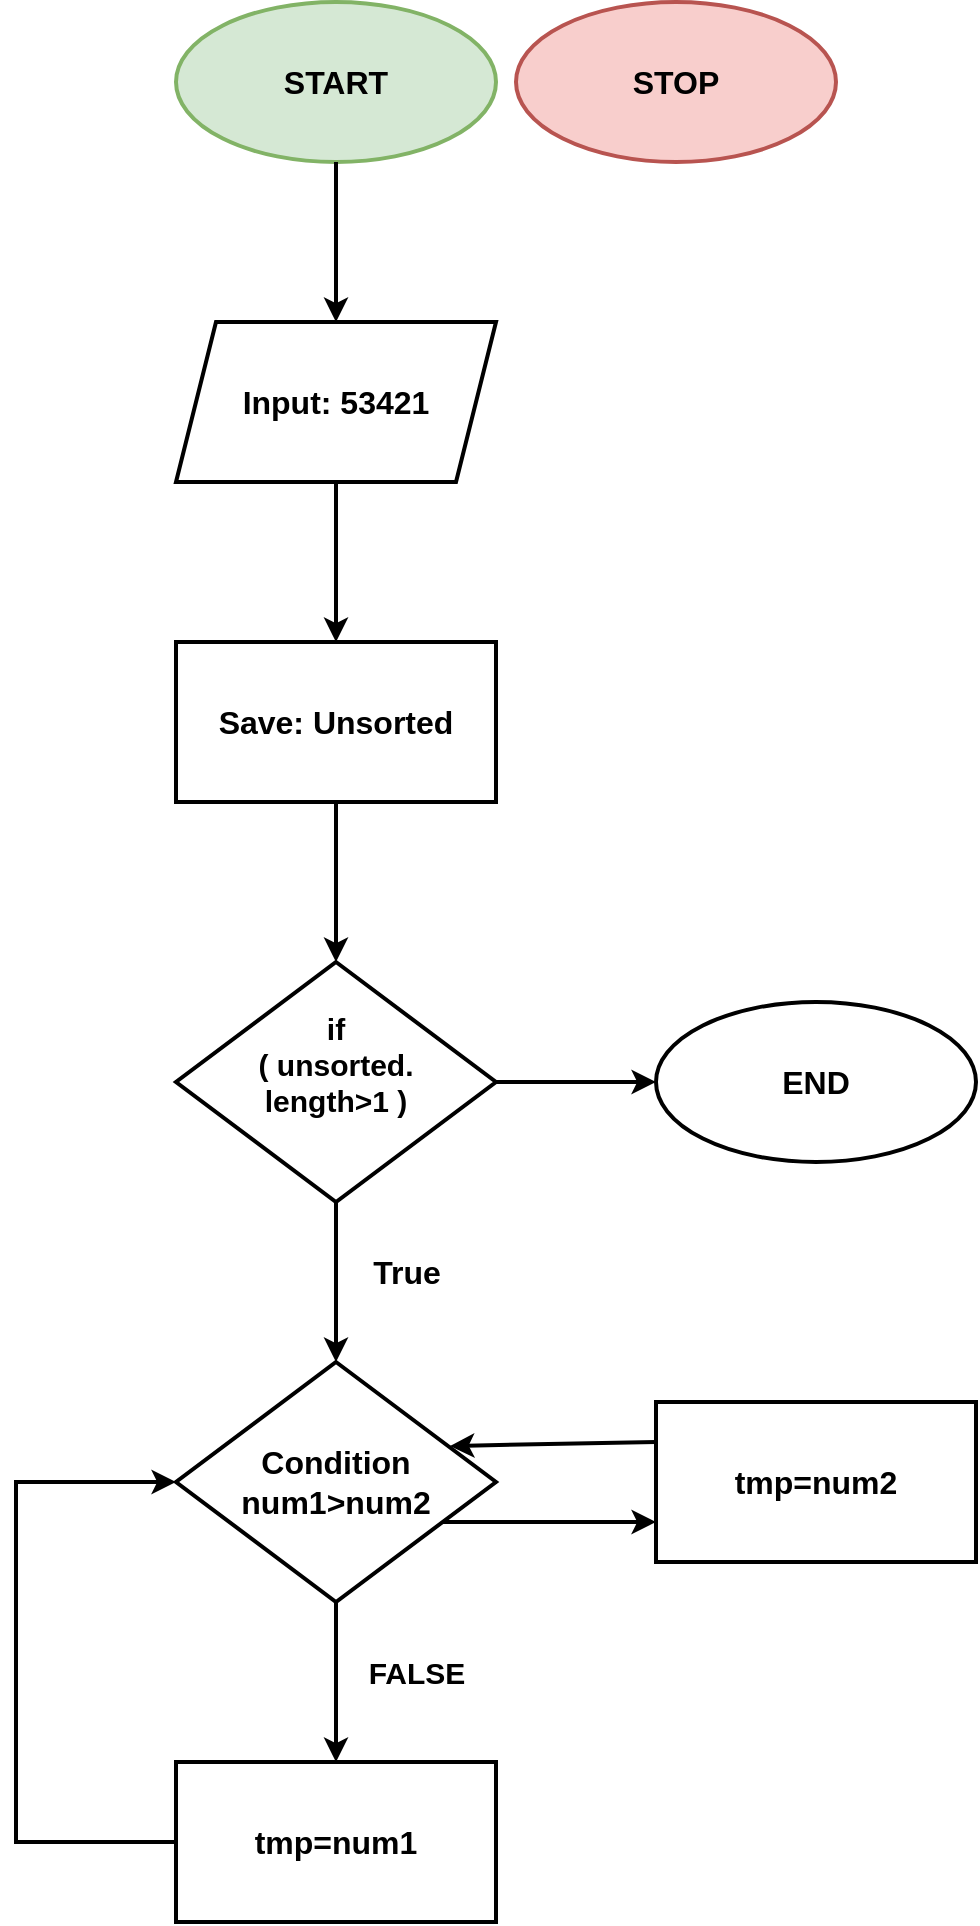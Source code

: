 <mxfile version="20.3.6" type="github">
  <diagram id="AYemvSfONCsUV0pKxOCV" name="Page-1">
    <mxGraphModel dx="462" dy="789" grid="1" gridSize="10" guides="1" tooltips="1" connect="1" arrows="1" fold="1" page="1" pageScale="1" pageWidth="850" pageHeight="1100" math="0" shadow="0">
      <root>
        <mxCell id="0" />
        <mxCell id="1" parent="0" />
        <mxCell id="FjaWRYblNLU-ibb_c6nv-1" value="&lt;font size=&quot;1&quot;&gt;&lt;b style=&quot;font-size: 16px;&quot;&gt;START&lt;/b&gt;&lt;/font&gt;" style="ellipse;whiteSpace=wrap;html=1;strokeWidth=2;fillColor=#d5e8d4;strokeColor=#82b366;" vertex="1" parent="1">
          <mxGeometry x="120" y="40" width="160" height="80" as="geometry" />
        </mxCell>
        <mxCell id="FjaWRYblNLU-ibb_c6nv-2" value="&lt;font size=&quot;1&quot;&gt;&lt;b style=&quot;font-size: 16px;&quot;&gt;STOP&lt;/b&gt;&lt;/font&gt;" style="ellipse;whiteSpace=wrap;html=1;strokeWidth=2;fillColor=#f8cecc;strokeColor=#b85450;" vertex="1" parent="1">
          <mxGeometry x="290" y="40" width="160" height="80" as="geometry" />
        </mxCell>
        <mxCell id="FjaWRYblNLU-ibb_c6nv-3" value="" style="endArrow=classic;html=1;rounded=0;fontSize=16;strokeWidth=2;" edge="1" parent="1" target="FjaWRYblNLU-ibb_c6nv-4">
          <mxGeometry width="50" height="50" relative="1" as="geometry">
            <mxPoint x="200" y="120" as="sourcePoint" />
            <mxPoint x="200" y="200" as="targetPoint" />
          </mxGeometry>
        </mxCell>
        <mxCell id="FjaWRYblNLU-ibb_c6nv-6" value="" style="edgeStyle=orthogonalEdgeStyle;rounded=0;orthogonalLoop=1;jettySize=auto;html=1;fontSize=16;strokeWidth=2;" edge="1" parent="1" source="FjaWRYblNLU-ibb_c6nv-4" target="FjaWRYblNLU-ibb_c6nv-5">
          <mxGeometry relative="1" as="geometry" />
        </mxCell>
        <mxCell id="FjaWRYblNLU-ibb_c6nv-4" value="&lt;b&gt;Input: 53421&lt;/b&gt;" style="shape=parallelogram;perimeter=parallelogramPerimeter;whiteSpace=wrap;html=1;fixedSize=1;strokeWidth=2;fontSize=16;" vertex="1" parent="1">
          <mxGeometry x="120" y="200" width="160" height="80" as="geometry" />
        </mxCell>
        <mxCell id="FjaWRYblNLU-ibb_c6nv-10" value="" style="edgeStyle=orthogonalEdgeStyle;rounded=0;orthogonalLoop=1;jettySize=auto;html=1;fontSize=16;strokeWidth=2;" edge="1" parent="1" source="FjaWRYblNLU-ibb_c6nv-5" target="FjaWRYblNLU-ibb_c6nv-9">
          <mxGeometry relative="1" as="geometry" />
        </mxCell>
        <mxCell id="FjaWRYblNLU-ibb_c6nv-5" value="&lt;b&gt;Save: Unsorted&lt;/b&gt;" style="rounded=0;whiteSpace=wrap;html=1;strokeWidth=2;fontSize=16;" vertex="1" parent="1">
          <mxGeometry x="120" y="360" width="160" height="80" as="geometry" />
        </mxCell>
        <mxCell id="FjaWRYblNLU-ibb_c6nv-12" value="" style="edgeStyle=orthogonalEdgeStyle;rounded=0;orthogonalLoop=1;jettySize=auto;html=1;fontSize=15;strokeWidth=2;" edge="1" parent="1" source="FjaWRYblNLU-ibb_c6nv-9" target="FjaWRYblNLU-ibb_c6nv-11">
          <mxGeometry relative="1" as="geometry" />
        </mxCell>
        <mxCell id="FjaWRYblNLU-ibb_c6nv-16" value="" style="edgeStyle=orthogonalEdgeStyle;rounded=0;orthogonalLoop=1;jettySize=auto;html=1;fontSize=15;strokeWidth=2;" edge="1" parent="1" source="FjaWRYblNLU-ibb_c6nv-9" target="FjaWRYblNLU-ibb_c6nv-15">
          <mxGeometry relative="1" as="geometry" />
        </mxCell>
        <mxCell id="FjaWRYblNLU-ibb_c6nv-9" value="&lt;div style=&quot;font-size: 15px;&quot;&gt;&lt;b&gt;&lt;font style=&quot;font-size: 15px;&quot;&gt;if &lt;br&gt;&lt;/font&gt;&lt;/b&gt;&lt;/div&gt;&lt;div style=&quot;font-size: 15px;&quot;&gt;&lt;b&gt;&lt;font style=&quot;font-size: 15px;&quot;&gt;( unsorted.&lt;/font&gt;&lt;/b&gt;&lt;/div&gt;&lt;div style=&quot;font-size: 15px;&quot;&gt;&lt;b&gt;&lt;font style=&quot;font-size: 15px;&quot;&gt;length&amp;gt;1 )&lt;/font&gt;&lt;/b&gt;&lt;/div&gt;&lt;div style=&quot;font-size: 15px;&quot;&gt;&lt;b&gt;&lt;font style=&quot;font-size: 15px;&quot;&gt;&lt;br&gt;&lt;/font&gt;&lt;/b&gt;&lt;/div&gt;" style="rhombus;whiteSpace=wrap;html=1;fontSize=16;rounded=0;strokeWidth=2;" vertex="1" parent="1">
          <mxGeometry x="120" y="520" width="160" height="120" as="geometry" />
        </mxCell>
        <mxCell id="FjaWRYblNLU-ibb_c6nv-14" value="" style="edgeStyle=orthogonalEdgeStyle;rounded=0;orthogonalLoop=1;jettySize=auto;html=1;fontSize=15;strokeWidth=2;" edge="1" parent="1" source="FjaWRYblNLU-ibb_c6nv-11" target="FjaWRYblNLU-ibb_c6nv-13">
          <mxGeometry relative="1" as="geometry" />
        </mxCell>
        <mxCell id="FjaWRYblNLU-ibb_c6nv-18" value="" style="edgeStyle=orthogonalEdgeStyle;rounded=0;orthogonalLoop=1;jettySize=auto;html=1;fontSize=15;strokeWidth=2;" edge="1" parent="1" source="FjaWRYblNLU-ibb_c6nv-11" target="FjaWRYblNLU-ibb_c6nv-17">
          <mxGeometry relative="1" as="geometry">
            <Array as="points">
              <mxPoint x="290" y="800" />
              <mxPoint x="290" y="800" />
            </Array>
          </mxGeometry>
        </mxCell>
        <mxCell id="FjaWRYblNLU-ibb_c6nv-11" value="&lt;div&gt;&lt;b&gt;Condition&lt;/b&gt;&lt;/div&gt;&lt;div&gt;&lt;b&gt;num1&amp;gt;num2&lt;br&gt;&lt;/b&gt;&lt;/div&gt;" style="rhombus;whiteSpace=wrap;html=1;fontSize=16;rounded=0;strokeWidth=2;" vertex="1" parent="1">
          <mxGeometry x="120" y="720" width="160" height="120" as="geometry" />
        </mxCell>
        <mxCell id="FjaWRYblNLU-ibb_c6nv-13" value="&lt;b&gt;tmp=num1&lt;/b&gt;" style="rounded=0;whiteSpace=wrap;html=1;fontSize=16;strokeWidth=2;" vertex="1" parent="1">
          <mxGeometry x="120" y="920" width="160" height="80" as="geometry" />
        </mxCell>
        <mxCell id="FjaWRYblNLU-ibb_c6nv-15" value="&lt;b&gt;END&lt;/b&gt;" style="ellipse;whiteSpace=wrap;html=1;fontSize=16;rounded=0;strokeWidth=2;" vertex="1" parent="1">
          <mxGeometry x="360" y="540" width="160" height="80" as="geometry" />
        </mxCell>
        <mxCell id="FjaWRYblNLU-ibb_c6nv-17" value="&lt;b&gt;tmp=num2&lt;/b&gt;" style="whiteSpace=wrap;html=1;fontSize=16;rounded=0;strokeWidth=2;" vertex="1" parent="1">
          <mxGeometry x="360" y="740" width="160" height="80" as="geometry" />
        </mxCell>
        <mxCell id="FjaWRYblNLU-ibb_c6nv-19" value="&lt;font style=&quot;font-size: 16px;&quot;&gt;&lt;b&gt;True&lt;/b&gt;&lt;/font&gt;" style="text;html=1;align=center;verticalAlign=middle;resizable=0;points=[];autosize=1;strokeColor=none;fillColor=none;fontSize=15;" vertex="1" parent="1">
          <mxGeometry x="205" y="660" width="60" height="30" as="geometry" />
        </mxCell>
        <mxCell id="FjaWRYblNLU-ibb_c6nv-20" value="&lt;b&gt;FALSE&lt;/b&gt;" style="text;html=1;align=center;verticalAlign=middle;resizable=0;points=[];autosize=1;strokeColor=none;fillColor=none;fontSize=15;" vertex="1" parent="1">
          <mxGeometry x="205" y="860" width="70" height="30" as="geometry" />
        </mxCell>
        <mxCell id="FjaWRYblNLU-ibb_c6nv-22" value="" style="endArrow=classic;html=1;rounded=0;fontSize=16;exitX=0;exitY=0.25;exitDx=0;exitDy=0;entryX=0.856;entryY=0.35;entryDx=0;entryDy=0;entryPerimeter=0;strokeWidth=2;" edge="1" parent="1" source="FjaWRYblNLU-ibb_c6nv-17" target="FjaWRYblNLU-ibb_c6nv-11">
          <mxGeometry width="50" height="50" relative="1" as="geometry">
            <mxPoint x="310" y="790" as="sourcePoint" />
            <mxPoint x="290" y="730" as="targetPoint" />
          </mxGeometry>
        </mxCell>
        <mxCell id="FjaWRYblNLU-ibb_c6nv-23" value="" style="endArrow=classic;html=1;rounded=0;strokeWidth=2;fontSize=16;exitX=0;exitY=0.5;exitDx=0;exitDy=0;" edge="1" parent="1" source="FjaWRYblNLU-ibb_c6nv-13">
          <mxGeometry width="50" height="50" relative="1" as="geometry">
            <mxPoint x="40" y="940" as="sourcePoint" />
            <mxPoint x="120" y="780" as="targetPoint" />
            <Array as="points">
              <mxPoint x="40" y="960" />
              <mxPoint x="40" y="780" />
            </Array>
          </mxGeometry>
        </mxCell>
      </root>
    </mxGraphModel>
  </diagram>
</mxfile>
